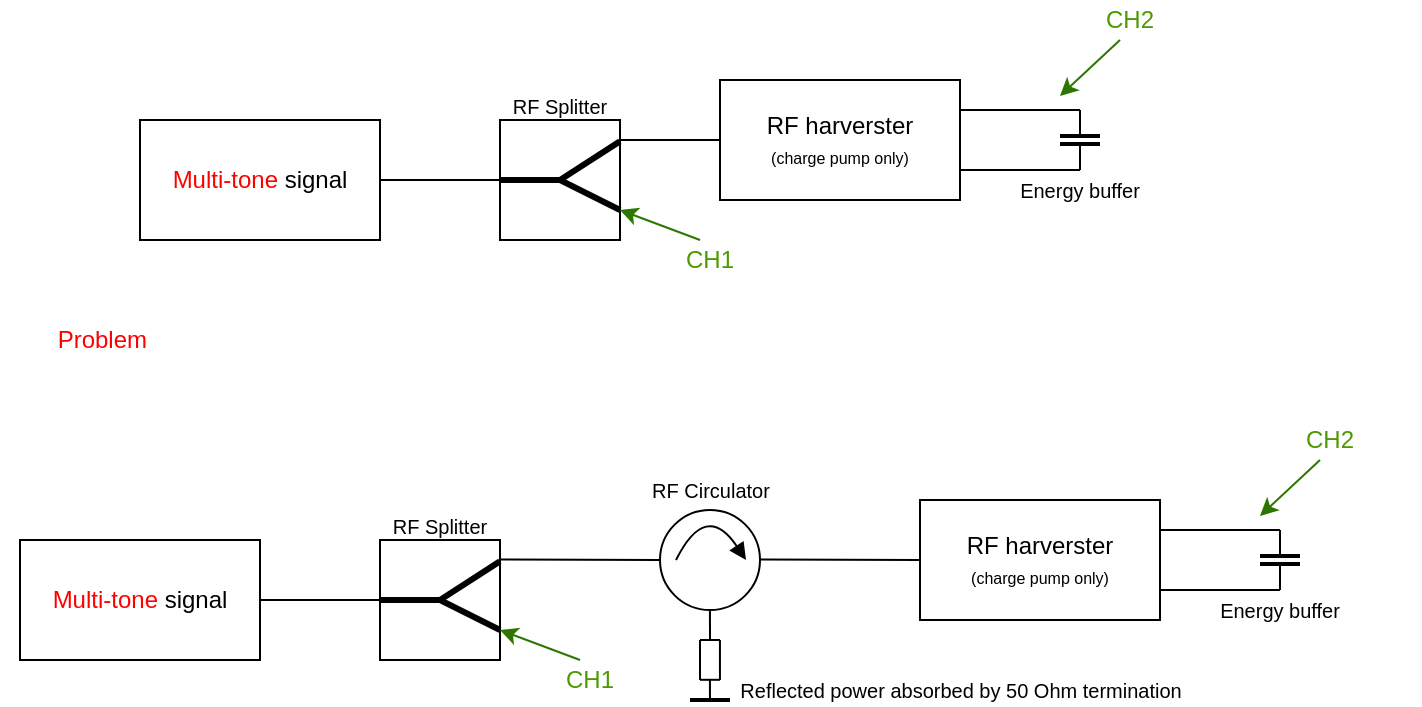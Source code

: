 <mxfile version="24.7.5">
  <diagram name="Page-1" id="phmnGOaca-lafL5Uu9KH">
    <mxGraphModel dx="1195" dy="697" grid="1" gridSize="10" guides="1" tooltips="1" connect="1" arrows="1" fold="1" page="1" pageScale="1" pageWidth="827" pageHeight="1169" math="0" shadow="0">
      <root>
        <mxCell id="0" />
        <mxCell id="1" parent="0" />
        <mxCell id="HIdcI1SmIets7IFpjuwE-3" value="RF harverster&lt;div&gt;&lt;font style=&quot;font-size: 8px;&quot;&gt;(charge pump only)&lt;/font&gt;&lt;/div&gt;" style="rounded=1;whiteSpace=wrap;html=1;hachureGap=4;arcSize=0;" parent="1" vertex="1">
          <mxGeometry x="400" y="80" width="120" height="60" as="geometry" />
        </mxCell>
        <mxCell id="HIdcI1SmIets7IFpjuwE-10" value="" style="group" parent="1" vertex="1" connectable="0">
          <mxGeometry x="290" y="88" width="60" height="72" as="geometry" />
        </mxCell>
        <mxCell id="HIdcI1SmIets7IFpjuwE-4" value="" style="rounded=0;whiteSpace=wrap;html=1;" parent="HIdcI1SmIets7IFpjuwE-10" vertex="1">
          <mxGeometry y="12" width="60" height="60" as="geometry" />
        </mxCell>
        <mxCell id="HIdcI1SmIets7IFpjuwE-6" value="" style="endArrow=none;html=1;rounded=0;entryX=0.999;entryY=0.178;entryDx=0;entryDy=0;entryPerimeter=0;fontSize=12;strokeWidth=3;" parent="HIdcI1SmIets7IFpjuwE-10" target="HIdcI1SmIets7IFpjuwE-4" edge="1">
          <mxGeometry width="50" height="50" relative="1" as="geometry">
            <mxPoint x="30" y="42" as="sourcePoint" />
            <mxPoint x="70" y="37" as="targetPoint" />
          </mxGeometry>
        </mxCell>
        <mxCell id="HIdcI1SmIets7IFpjuwE-7" value="" style="endArrow=none;html=1;rounded=0;entryX=1;entryY=0.75;entryDx=0;entryDy=0;fontSize=12;strokeWidth=3;" parent="HIdcI1SmIets7IFpjuwE-10" target="HIdcI1SmIets7IFpjuwE-4" edge="1">
          <mxGeometry width="50" height="50" relative="1" as="geometry">
            <mxPoint x="30" y="42" as="sourcePoint" />
            <mxPoint x="70" y="33" as="targetPoint" />
          </mxGeometry>
        </mxCell>
        <mxCell id="HIdcI1SmIets7IFpjuwE-8" value="" style="endArrow=none;html=1;rounded=0;exitX=0;exitY=0.5;exitDx=0;exitDy=0;fontSize=12;strokeWidth=3;" parent="HIdcI1SmIets7IFpjuwE-10" source="HIdcI1SmIets7IFpjuwE-4" edge="1">
          <mxGeometry width="50" height="50" relative="1" as="geometry">
            <mxPoint x="40" y="52" as="sourcePoint" />
            <mxPoint x="30" y="42" as="targetPoint" />
          </mxGeometry>
        </mxCell>
        <mxCell id="HIdcI1SmIets7IFpjuwE-9" value="&lt;font style=&quot;font-size: 10px;&quot;&gt;RF Splitter&lt;/font&gt;" style="text;html=1;align=center;verticalAlign=middle;whiteSpace=wrap;rounded=0;" parent="HIdcI1SmIets7IFpjuwE-10" vertex="1">
          <mxGeometry width="60" height="10" as="geometry" />
        </mxCell>
        <mxCell id="HIdcI1SmIets7IFpjuwE-11" value="&lt;font color=&quot;#ff0000&quot;&gt;Multi-tone&lt;/font&gt; signal" style="rounded=0;whiteSpace=wrap;html=1;" parent="1" vertex="1">
          <mxGeometry x="110" y="100" width="120" height="60" as="geometry" />
        </mxCell>
        <mxCell id="HIdcI1SmIets7IFpjuwE-12" value="" style="endArrow=none;html=1;rounded=0;exitX=1;exitY=0.5;exitDx=0;exitDy=0;" parent="1" source="HIdcI1SmIets7IFpjuwE-11" edge="1">
          <mxGeometry width="50" height="50" relative="1" as="geometry">
            <mxPoint x="360" y="180" as="sourcePoint" />
            <mxPoint x="290" y="130" as="targetPoint" />
          </mxGeometry>
        </mxCell>
        <mxCell id="HIdcI1SmIets7IFpjuwE-13" value="" style="endArrow=none;html=1;rounded=0;entryX=0;entryY=0.5;entryDx=0;entryDy=0;" parent="1" target="HIdcI1SmIets7IFpjuwE-3" edge="1">
          <mxGeometry width="50" height="50" relative="1" as="geometry">
            <mxPoint x="350" y="110" as="sourcePoint" />
            <mxPoint x="500" y="100" as="targetPoint" />
          </mxGeometry>
        </mxCell>
        <mxCell id="HIdcI1SmIets7IFpjuwE-14" value="" style="endArrow=none;html=1;rounded=0;" parent="1" edge="1">
          <mxGeometry width="50" height="50" relative="1" as="geometry">
            <mxPoint x="580" y="108" as="sourcePoint" />
            <mxPoint x="580" y="95" as="targetPoint" />
          </mxGeometry>
        </mxCell>
        <mxCell id="HIdcI1SmIets7IFpjuwE-15" value="" style="endArrow=none;html=1;rounded=0;strokeWidth=2;" parent="1" edge="1">
          <mxGeometry width="50" height="50" relative="1" as="geometry">
            <mxPoint x="590" y="107.94" as="sourcePoint" />
            <mxPoint x="570" y="108" as="targetPoint" />
          </mxGeometry>
        </mxCell>
        <mxCell id="HIdcI1SmIets7IFpjuwE-16" value="" style="endArrow=none;html=1;rounded=0;strokeWidth=2;" parent="1" edge="1">
          <mxGeometry width="50" height="50" relative="1" as="geometry">
            <mxPoint x="590" y="111.94" as="sourcePoint" />
            <mxPoint x="570" y="112" as="targetPoint" />
          </mxGeometry>
        </mxCell>
        <mxCell id="HIdcI1SmIets7IFpjuwE-17" value="" style="endArrow=none;html=1;rounded=0;" parent="1" edge="1">
          <mxGeometry width="50" height="50" relative="1" as="geometry">
            <mxPoint x="580" y="125" as="sourcePoint" />
            <mxPoint x="580" y="112" as="targetPoint" />
          </mxGeometry>
        </mxCell>
        <mxCell id="HIdcI1SmIets7IFpjuwE-19" value="" style="endArrow=none;html=1;rounded=0;exitX=1;exitY=0.25;exitDx=0;exitDy=0;" parent="1" source="HIdcI1SmIets7IFpjuwE-3" edge="1">
          <mxGeometry width="50" height="50" relative="1" as="geometry">
            <mxPoint x="520" y="100" as="sourcePoint" />
            <mxPoint x="580" y="95" as="targetPoint" />
          </mxGeometry>
        </mxCell>
        <mxCell id="HIdcI1SmIets7IFpjuwE-20" value="" style="endArrow=none;html=1;rounded=0;exitX=1;exitY=0.75;exitDx=0;exitDy=0;" parent="1" source="HIdcI1SmIets7IFpjuwE-3" edge="1">
          <mxGeometry width="50" height="50" relative="1" as="geometry">
            <mxPoint x="530" y="105" as="sourcePoint" />
            <mxPoint x="580" y="125" as="targetPoint" />
          </mxGeometry>
        </mxCell>
        <mxCell id="HIdcI1SmIets7IFpjuwE-21" value="&lt;font style=&quot;font-size: 10px;&quot;&gt;Energy&amp;nbsp;&lt;/font&gt;&lt;span style=&quot;font-size: 10px; background-color: initial;&quot;&gt;buffer&lt;/span&gt;" style="text;html=1;align=center;verticalAlign=middle;whiteSpace=wrap;rounded=0;" parent="1" vertex="1">
          <mxGeometry x="550" y="130" width="60" height="10" as="geometry" />
        </mxCell>
        <mxCell id="HIdcI1SmIets7IFpjuwE-23" value="" style="endArrow=classic;html=1;rounded=0;fillColor=#60a917;strokeColor=#2D7600;" parent="1" edge="1">
          <mxGeometry width="50" height="50" relative="1" as="geometry">
            <mxPoint x="600" y="60" as="sourcePoint" />
            <mxPoint x="570" y="88" as="targetPoint" />
          </mxGeometry>
        </mxCell>
        <mxCell id="HIdcI1SmIets7IFpjuwE-24" value="&lt;font color=&quot;#4d9900&quot;&gt;CH2&lt;/font&gt;" style="text;html=1;align=center;verticalAlign=middle;whiteSpace=wrap;rounded=0;" parent="1" vertex="1">
          <mxGeometry x="590" y="40" width="30" height="20" as="geometry" />
        </mxCell>
        <mxCell id="HIdcI1SmIets7IFpjuwE-25" value="" style="endArrow=classic;html=1;rounded=0;fillColor=#60a917;strokeColor=#2D7600;entryX=1;entryY=0.75;entryDx=0;entryDy=0;" parent="1" target="HIdcI1SmIets7IFpjuwE-4" edge="1">
          <mxGeometry width="50" height="50" relative="1" as="geometry">
            <mxPoint x="390" y="160" as="sourcePoint" />
            <mxPoint x="360" y="188" as="targetPoint" />
          </mxGeometry>
        </mxCell>
        <mxCell id="HIdcI1SmIets7IFpjuwE-26" value="&lt;font color=&quot;#4d9900&quot;&gt;CH1&lt;/font&gt;" style="text;html=1;align=center;verticalAlign=middle;whiteSpace=wrap;rounded=0;" parent="1" vertex="1">
          <mxGeometry x="380" y="160" width="30" height="20" as="geometry" />
        </mxCell>
        <mxCell id="_dBQ0JyXYwH7cm3glaJY-2" value="&lt;font color=&quot;#ff0000&quot;&gt;Problem &lt;/font&gt;&lt;font color=&quot;#ffffff&quot;&gt;with this setup is the input impedance is not 50 ohm, and causes reflected power (also visiable on the scope CH2)&lt;/font&gt;" style="text;html=1;align=center;verticalAlign=middle;whiteSpace=wrap;rounded=0;" vertex="1" parent="1">
          <mxGeometry x="40" y="200" width="710" height="20" as="geometry" />
        </mxCell>
        <mxCell id="_dBQ0JyXYwH7cm3glaJY-3" value="RF harverster&lt;div&gt;&lt;font style=&quot;font-size: 8px;&quot;&gt;(charge pump only)&lt;/font&gt;&lt;/div&gt;" style="rounded=1;whiteSpace=wrap;html=1;hachureGap=4;arcSize=0;" vertex="1" parent="1">
          <mxGeometry x="500" y="290" width="120" height="60" as="geometry" />
        </mxCell>
        <mxCell id="_dBQ0JyXYwH7cm3glaJY-4" value="" style="group" vertex="1" connectable="0" parent="1">
          <mxGeometry x="230" y="298" width="60" height="72" as="geometry" />
        </mxCell>
        <mxCell id="_dBQ0JyXYwH7cm3glaJY-5" value="" style="rounded=0;whiteSpace=wrap;html=1;" vertex="1" parent="_dBQ0JyXYwH7cm3glaJY-4">
          <mxGeometry y="12" width="60" height="60" as="geometry" />
        </mxCell>
        <mxCell id="_dBQ0JyXYwH7cm3glaJY-6" value="" style="endArrow=none;html=1;rounded=0;entryX=0.999;entryY=0.178;entryDx=0;entryDy=0;entryPerimeter=0;fontSize=12;strokeWidth=3;" edge="1" parent="_dBQ0JyXYwH7cm3glaJY-4" target="_dBQ0JyXYwH7cm3glaJY-5">
          <mxGeometry width="50" height="50" relative="1" as="geometry">
            <mxPoint x="30" y="42" as="sourcePoint" />
            <mxPoint x="70" y="37" as="targetPoint" />
          </mxGeometry>
        </mxCell>
        <mxCell id="_dBQ0JyXYwH7cm3glaJY-7" value="" style="endArrow=none;html=1;rounded=0;entryX=1;entryY=0.75;entryDx=0;entryDy=0;fontSize=12;strokeWidth=3;" edge="1" parent="_dBQ0JyXYwH7cm3glaJY-4" target="_dBQ0JyXYwH7cm3glaJY-5">
          <mxGeometry width="50" height="50" relative="1" as="geometry">
            <mxPoint x="30" y="42" as="sourcePoint" />
            <mxPoint x="70" y="33" as="targetPoint" />
          </mxGeometry>
        </mxCell>
        <mxCell id="_dBQ0JyXYwH7cm3glaJY-8" value="" style="endArrow=none;html=1;rounded=0;exitX=0;exitY=0.5;exitDx=0;exitDy=0;fontSize=12;strokeWidth=3;" edge="1" parent="_dBQ0JyXYwH7cm3glaJY-4" source="_dBQ0JyXYwH7cm3glaJY-5">
          <mxGeometry width="50" height="50" relative="1" as="geometry">
            <mxPoint x="40" y="52" as="sourcePoint" />
            <mxPoint x="30" y="42" as="targetPoint" />
          </mxGeometry>
        </mxCell>
        <mxCell id="_dBQ0JyXYwH7cm3glaJY-9" value="&lt;font style=&quot;font-size: 10px;&quot;&gt;RF Splitter&lt;/font&gt;" style="text;html=1;align=center;verticalAlign=middle;whiteSpace=wrap;rounded=0;" vertex="1" parent="_dBQ0JyXYwH7cm3glaJY-4">
          <mxGeometry width="60" height="10" as="geometry" />
        </mxCell>
        <mxCell id="_dBQ0JyXYwH7cm3glaJY-10" value="&lt;font color=&quot;#ff0000&quot;&gt;Multi-tone&lt;/font&gt; signal" style="rounded=0;whiteSpace=wrap;html=1;" vertex="1" parent="1">
          <mxGeometry x="50" y="310" width="120" height="60" as="geometry" />
        </mxCell>
        <mxCell id="_dBQ0JyXYwH7cm3glaJY-11" value="" style="endArrow=none;html=1;rounded=0;exitX=1;exitY=0.5;exitDx=0;exitDy=0;" edge="1" parent="1" source="_dBQ0JyXYwH7cm3glaJY-10">
          <mxGeometry width="50" height="50" relative="1" as="geometry">
            <mxPoint x="300" y="390" as="sourcePoint" />
            <mxPoint x="230" y="340" as="targetPoint" />
          </mxGeometry>
        </mxCell>
        <mxCell id="_dBQ0JyXYwH7cm3glaJY-13" value="" style="endArrow=none;html=1;rounded=0;" edge="1" parent="1">
          <mxGeometry width="50" height="50" relative="1" as="geometry">
            <mxPoint x="680" y="318" as="sourcePoint" />
            <mxPoint x="680" y="305" as="targetPoint" />
          </mxGeometry>
        </mxCell>
        <mxCell id="_dBQ0JyXYwH7cm3glaJY-14" value="" style="endArrow=none;html=1;rounded=0;strokeWidth=2;" edge="1" parent="1">
          <mxGeometry width="50" height="50" relative="1" as="geometry">
            <mxPoint x="690" y="317.94" as="sourcePoint" />
            <mxPoint x="670" y="318" as="targetPoint" />
          </mxGeometry>
        </mxCell>
        <mxCell id="_dBQ0JyXYwH7cm3glaJY-15" value="" style="endArrow=none;html=1;rounded=0;strokeWidth=2;" edge="1" parent="1">
          <mxGeometry width="50" height="50" relative="1" as="geometry">
            <mxPoint x="690" y="321.94" as="sourcePoint" />
            <mxPoint x="670" y="322" as="targetPoint" />
          </mxGeometry>
        </mxCell>
        <mxCell id="_dBQ0JyXYwH7cm3glaJY-16" value="" style="endArrow=none;html=1;rounded=0;" edge="1" parent="1">
          <mxGeometry width="50" height="50" relative="1" as="geometry">
            <mxPoint x="680" y="335" as="sourcePoint" />
            <mxPoint x="680" y="322" as="targetPoint" />
          </mxGeometry>
        </mxCell>
        <mxCell id="_dBQ0JyXYwH7cm3glaJY-17" value="" style="endArrow=none;html=1;rounded=0;exitX=1;exitY=0.25;exitDx=0;exitDy=0;" edge="1" parent="1" source="_dBQ0JyXYwH7cm3glaJY-3">
          <mxGeometry width="50" height="50" relative="1" as="geometry">
            <mxPoint x="620" y="310" as="sourcePoint" />
            <mxPoint x="680" y="305" as="targetPoint" />
          </mxGeometry>
        </mxCell>
        <mxCell id="_dBQ0JyXYwH7cm3glaJY-18" value="" style="endArrow=none;html=1;rounded=0;exitX=1;exitY=0.75;exitDx=0;exitDy=0;" edge="1" parent="1" source="_dBQ0JyXYwH7cm3glaJY-3">
          <mxGeometry width="50" height="50" relative="1" as="geometry">
            <mxPoint x="630" y="315" as="sourcePoint" />
            <mxPoint x="680" y="335" as="targetPoint" />
          </mxGeometry>
        </mxCell>
        <mxCell id="_dBQ0JyXYwH7cm3glaJY-19" value="&lt;font style=&quot;font-size: 10px;&quot;&gt;Energy&amp;nbsp;&lt;/font&gt;&lt;span style=&quot;font-size: 10px; background-color: initial;&quot;&gt;buffer&lt;/span&gt;" style="text;html=1;align=center;verticalAlign=middle;whiteSpace=wrap;rounded=0;" vertex="1" parent="1">
          <mxGeometry x="650" y="340" width="60" height="10" as="geometry" />
        </mxCell>
        <mxCell id="_dBQ0JyXYwH7cm3glaJY-20" value="" style="endArrow=classic;html=1;rounded=0;fillColor=#60a917;strokeColor=#2D7600;" edge="1" parent="1">
          <mxGeometry width="50" height="50" relative="1" as="geometry">
            <mxPoint x="700" y="270" as="sourcePoint" />
            <mxPoint x="670" y="298" as="targetPoint" />
          </mxGeometry>
        </mxCell>
        <mxCell id="_dBQ0JyXYwH7cm3glaJY-21" value="&lt;font color=&quot;#4d9900&quot;&gt;CH2&lt;/font&gt;" style="text;html=1;align=center;verticalAlign=middle;whiteSpace=wrap;rounded=0;" vertex="1" parent="1">
          <mxGeometry x="690" y="250" width="30" height="20" as="geometry" />
        </mxCell>
        <mxCell id="_dBQ0JyXYwH7cm3glaJY-22" value="" style="endArrow=classic;html=1;rounded=0;fillColor=#60a917;strokeColor=#2D7600;entryX=1;entryY=0.75;entryDx=0;entryDy=0;" edge="1" parent="1" target="_dBQ0JyXYwH7cm3glaJY-5">
          <mxGeometry width="50" height="50" relative="1" as="geometry">
            <mxPoint x="330" y="370" as="sourcePoint" />
            <mxPoint x="300" y="398" as="targetPoint" />
          </mxGeometry>
        </mxCell>
        <mxCell id="_dBQ0JyXYwH7cm3glaJY-23" value="&lt;font color=&quot;#4d9900&quot;&gt;CH1&lt;/font&gt;" style="text;html=1;align=center;verticalAlign=middle;whiteSpace=wrap;rounded=0;" vertex="1" parent="1">
          <mxGeometry x="320" y="370" width="30" height="20" as="geometry" />
        </mxCell>
        <mxCell id="_dBQ0JyXYwH7cm3glaJY-24" value="" style="ellipse;whiteSpace=wrap;html=1;aspect=fixed;" vertex="1" parent="1">
          <mxGeometry x="370" y="295" width="50" height="50" as="geometry" />
        </mxCell>
        <mxCell id="_dBQ0JyXYwH7cm3glaJY-29" value="" style="endArrow=block;html=1;rounded=0;curved=1;endFill=1;" edge="1" parent="1">
          <mxGeometry width="50" height="50" relative="1" as="geometry">
            <mxPoint x="378" y="320" as="sourcePoint" />
            <mxPoint x="413" y="320" as="targetPoint" />
            <Array as="points">
              <mxPoint x="393" y="290" />
              <mxPoint x="413" y="320" />
            </Array>
          </mxGeometry>
        </mxCell>
        <mxCell id="_dBQ0JyXYwH7cm3glaJY-31" value="" style="endArrow=none;html=1;rounded=0;exitX=1;exitY=0.5;exitDx=0;exitDy=0;entryX=0;entryY=0.5;entryDx=0;entryDy=0;" edge="1" parent="1" target="_dBQ0JyXYwH7cm3glaJY-24">
          <mxGeometry width="50" height="50" relative="1" as="geometry">
            <mxPoint x="290" y="319.76" as="sourcePoint" />
            <mxPoint x="350" y="319.76" as="targetPoint" />
          </mxGeometry>
        </mxCell>
        <mxCell id="_dBQ0JyXYwH7cm3glaJY-32" value="" style="endArrow=none;html=1;rounded=0;exitX=1;exitY=0.5;exitDx=0;exitDy=0;entryX=0;entryY=0.5;entryDx=0;entryDy=0;" edge="1" parent="1">
          <mxGeometry width="50" height="50" relative="1" as="geometry">
            <mxPoint x="420" y="319.76" as="sourcePoint" />
            <mxPoint x="500" y="320" as="targetPoint" />
          </mxGeometry>
        </mxCell>
        <mxCell id="_dBQ0JyXYwH7cm3glaJY-34" value="" style="endArrow=none;html=1;rounded=0;" edge="1" parent="1">
          <mxGeometry width="50" height="50" relative="1" as="geometry">
            <mxPoint x="390" y="380" as="sourcePoint" />
            <mxPoint x="390" y="360" as="targetPoint" />
          </mxGeometry>
        </mxCell>
        <mxCell id="_dBQ0JyXYwH7cm3glaJY-35" value="" style="endArrow=none;html=1;rounded=0;" edge="1" parent="1">
          <mxGeometry width="50" height="50" relative="1" as="geometry">
            <mxPoint x="399.97" y="380" as="sourcePoint" />
            <mxPoint x="399.97" y="360" as="targetPoint" />
          </mxGeometry>
        </mxCell>
        <mxCell id="_dBQ0JyXYwH7cm3glaJY-36" value="" style="endArrow=none;html=1;rounded=0;" edge="1" parent="1">
          <mxGeometry width="50" height="50" relative="1" as="geometry">
            <mxPoint x="395" y="360" as="sourcePoint" />
            <mxPoint x="394.97" y="345" as="targetPoint" />
          </mxGeometry>
        </mxCell>
        <mxCell id="_dBQ0JyXYwH7cm3glaJY-37" value="" style="endArrow=none;html=1;rounded=0;" edge="1" parent="1">
          <mxGeometry width="50" height="50" relative="1" as="geometry">
            <mxPoint x="400" y="360" as="sourcePoint" />
            <mxPoint x="390" y="360" as="targetPoint" />
          </mxGeometry>
        </mxCell>
        <mxCell id="_dBQ0JyXYwH7cm3glaJY-38" value="" style="endArrow=none;html=1;rounded=0;" edge="1" parent="1">
          <mxGeometry width="50" height="50" relative="1" as="geometry">
            <mxPoint x="400" y="379.9" as="sourcePoint" />
            <mxPoint x="390" y="379.9" as="targetPoint" />
          </mxGeometry>
        </mxCell>
        <mxCell id="_dBQ0JyXYwH7cm3glaJY-39" value="" style="endArrow=none;html=1;rounded=0;" edge="1" parent="1">
          <mxGeometry width="50" height="50" relative="1" as="geometry">
            <mxPoint x="395" y="390" as="sourcePoint" />
            <mxPoint x="394.95" y="380" as="targetPoint" />
          </mxGeometry>
        </mxCell>
        <mxCell id="_dBQ0JyXYwH7cm3glaJY-40" value="" style="endArrow=none;html=1;rounded=0;strokeWidth=2;" edge="1" parent="1">
          <mxGeometry width="50" height="50" relative="1" as="geometry">
            <mxPoint x="405" y="390" as="sourcePoint" />
            <mxPoint x="385" y="390.06" as="targetPoint" />
          </mxGeometry>
        </mxCell>
        <mxCell id="_dBQ0JyXYwH7cm3glaJY-41" value="&lt;span style=&quot;font-size: 10px;&quot;&gt;RF Circulator&lt;/span&gt;" style="text;html=1;align=center;verticalAlign=middle;whiteSpace=wrap;rounded=0;" vertex="1" parent="1">
          <mxGeometry x="357.5" y="280" width="75" height="10" as="geometry" />
        </mxCell>
        <mxCell id="_dBQ0JyXYwH7cm3glaJY-42" value="&lt;span style=&quot;font-size: 10px;&quot;&gt;Reflected power absorbed by 50 Ohm termination&lt;/span&gt;" style="text;html=1;align=center;verticalAlign=middle;whiteSpace=wrap;rounded=0;" vertex="1" parent="1">
          <mxGeometry x="402.5" y="380" width="235" height="10" as="geometry" />
        </mxCell>
      </root>
    </mxGraphModel>
  </diagram>
</mxfile>
